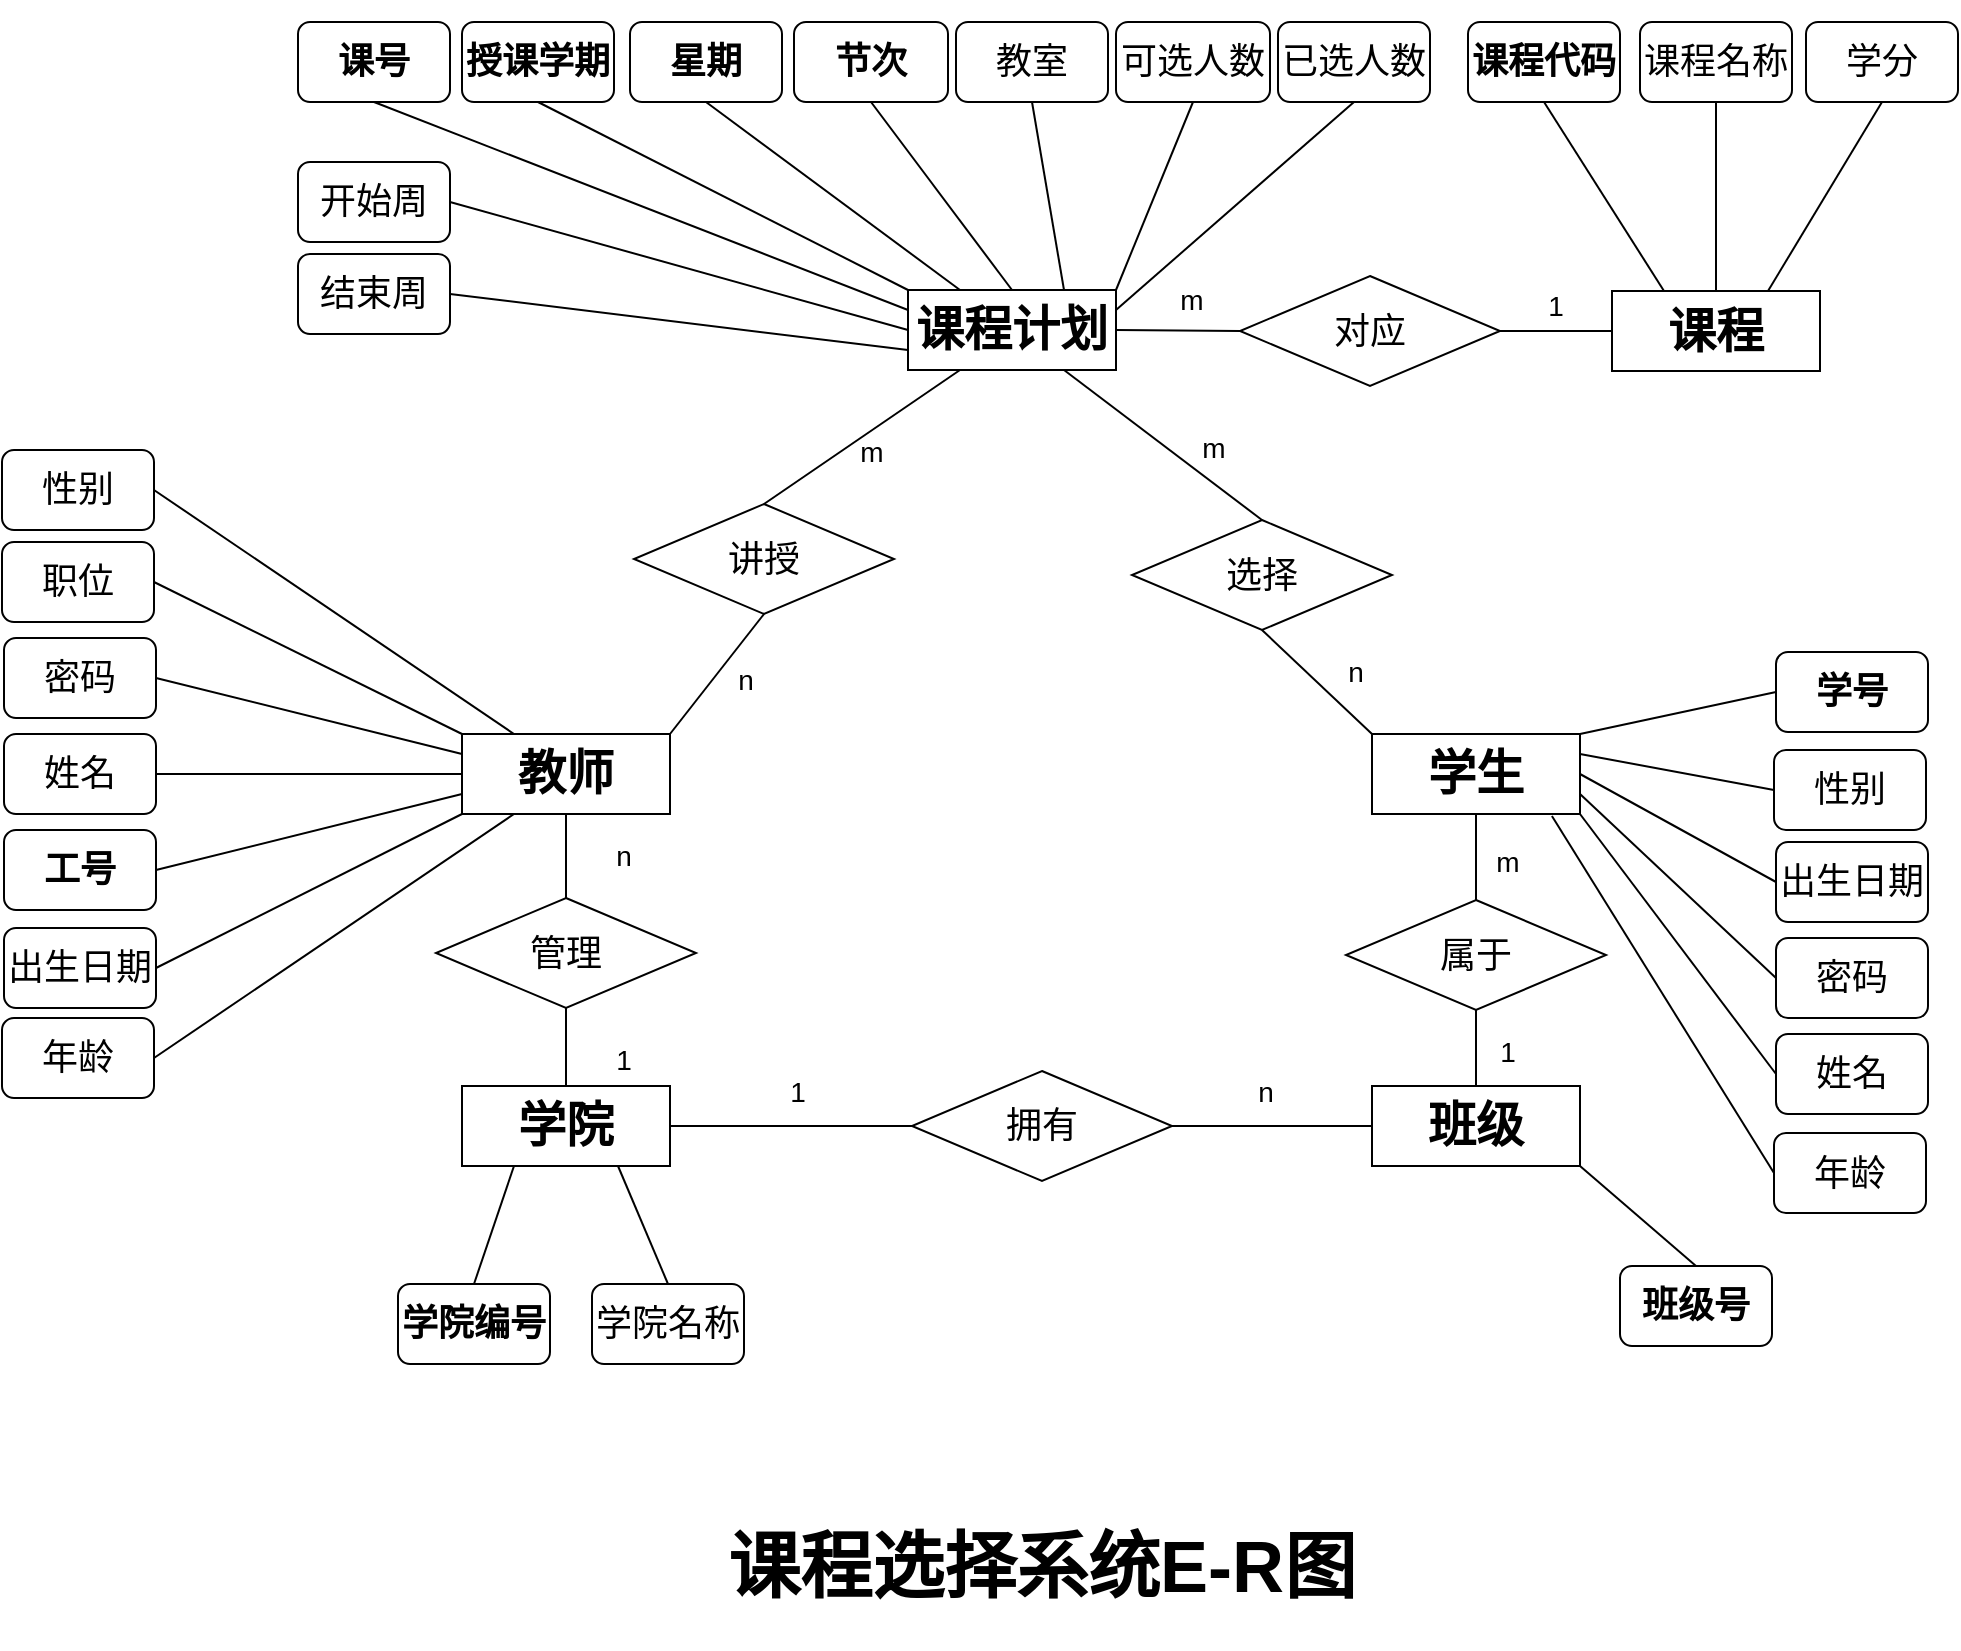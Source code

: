 <mxfile version="14.4.3" type="device"><diagram id="R2lEEEUBdFMjLlhIrx00" name="Page-1"><mxGraphModel dx="39800" dy="-205" grid="0" gridSize="10" guides="1" tooltips="1" connect="1" arrows="1" fold="1" page="1" pageScale="1" pageWidth="850" pageHeight="1100" math="0" shadow="0" extFonts="Permanent Marker^https://fonts.googleapis.com/css?family=Permanent+Marker"><root><mxCell id="0"/><mxCell id="1" parent="0"/><mxCell id="HUhk7UN6Tosirr45z_SL-1" value="" style="group" vertex="1" connectable="0" parent="1"><mxGeometry x="-38191" y="1150" width="978" height="824.5" as="geometry"/></mxCell><mxCell id="HUhk7UN6Tosirr45z_SL-2" value="&lt;b&gt;&lt;font style=&quot;font-size: 24px&quot;&gt;教师&lt;/font&gt;&lt;/b&gt;" style="rounded=0;whiteSpace=wrap;html=1;" vertex="1" parent="HUhk7UN6Tosirr45z_SL-1"><mxGeometry x="230" y="367" width="104" height="40" as="geometry"/></mxCell><mxCell id="HUhk7UN6Tosirr45z_SL-3" value="&lt;b&gt;&lt;font style=&quot;font-size: 24px&quot;&gt;课程&lt;/font&gt;&lt;/b&gt;" style="rounded=0;whiteSpace=wrap;html=1;" vertex="1" parent="HUhk7UN6Tosirr45z_SL-1"><mxGeometry x="805" y="145.5" width="104" height="40" as="geometry"/></mxCell><mxCell id="HUhk7UN6Tosirr45z_SL-4" value="&lt;span style=&quot;font-size: 24px&quot;&gt;&lt;b&gt;学院&lt;/b&gt;&lt;/span&gt;" style="rounded=0;whiteSpace=wrap;html=1;" vertex="1" parent="HUhk7UN6Tosirr45z_SL-1"><mxGeometry x="230" y="543" width="104" height="40" as="geometry"/></mxCell><mxCell id="HUhk7UN6Tosirr45z_SL-5" value="&lt;b&gt;&lt;font style=&quot;font-size: 24px&quot;&gt;班级&lt;/font&gt;&lt;/b&gt;" style="rounded=0;whiteSpace=wrap;html=1;" vertex="1" parent="HUhk7UN6Tosirr45z_SL-1"><mxGeometry x="685" y="543" width="104" height="40" as="geometry"/></mxCell><mxCell id="HUhk7UN6Tosirr45z_SL-6" value="&lt;b&gt;&lt;font style=&quot;font-size: 24px&quot;&gt;学生&lt;/font&gt;&lt;/b&gt;" style="rounded=0;whiteSpace=wrap;html=1;" vertex="1" parent="HUhk7UN6Tosirr45z_SL-1"><mxGeometry x="685" y="367" width="104" height="40" as="geometry"/></mxCell><mxCell id="HUhk7UN6Tosirr45z_SL-7" value="&lt;font style=&quot;font-size: 18px&quot;&gt;讲授&lt;/font&gt;" style="rhombus;whiteSpace=wrap;html=1;" vertex="1" parent="HUhk7UN6Tosirr45z_SL-1"><mxGeometry x="316" y="252" width="130" height="55" as="geometry"/></mxCell><mxCell id="HUhk7UN6Tosirr45z_SL-8" value="&lt;span style=&quot;font-size: 18px&quot;&gt;选择&lt;/span&gt;" style="rhombus;whiteSpace=wrap;html=1;" vertex="1" parent="HUhk7UN6Tosirr45z_SL-1"><mxGeometry x="565" y="260" width="130" height="55" as="geometry"/></mxCell><mxCell id="HUhk7UN6Tosirr45z_SL-9" value="" style="endArrow=none;html=1;exitX=0.5;exitY=0;exitDx=0;exitDy=0;entryX=0.25;entryY=1;entryDx=0;entryDy=0;" edge="1" parent="HUhk7UN6Tosirr45z_SL-1" source="HUhk7UN6Tosirr45z_SL-7" target="HUhk7UN6Tosirr45z_SL-49"><mxGeometry width="50" height="50" as="geometry"><mxPoint x="406" y="255.5" as="sourcePoint"/><mxPoint x="479" y="247" as="targetPoint"/></mxGeometry></mxCell><mxCell id="HUhk7UN6Tosirr45z_SL-10" value="" style="endArrow=none;html=1;exitX=1;exitY=0;exitDx=0;exitDy=0;entryX=0.5;entryY=1;entryDx=0;entryDy=0;" edge="1" parent="HUhk7UN6Tosirr45z_SL-1" source="HUhk7UN6Tosirr45z_SL-2" target="HUhk7UN6Tosirr45z_SL-7"><mxGeometry width="50" height="50" as="geometry"><mxPoint x="391" y="262" as="sourcePoint"/><mxPoint x="443" y="360" as="targetPoint"/></mxGeometry></mxCell><mxCell id="HUhk7UN6Tosirr45z_SL-11" value="&lt;font style=&quot;font-size: 14px&quot;&gt;n&lt;/font&gt;" style="text;html=1;strokeColor=none;fillColor=none;align=center;verticalAlign=middle;whiteSpace=wrap;rounded=0;" vertex="1" parent="HUhk7UN6Tosirr45z_SL-1"><mxGeometry x="352" y="330" width="40" height="20" as="geometry"/></mxCell><mxCell id="HUhk7UN6Tosirr45z_SL-12" value="&lt;font style=&quot;font-size: 14px&quot;&gt;m&lt;/font&gt;" style="text;html=1;strokeColor=none;fillColor=none;align=center;verticalAlign=middle;whiteSpace=wrap;rounded=0;" vertex="1" parent="HUhk7UN6Tosirr45z_SL-1"><mxGeometry x="415" y="216" width="40" height="20" as="geometry"/></mxCell><mxCell id="HUhk7UN6Tosirr45z_SL-13" value="" style="endArrow=none;html=1;entryX=0.5;entryY=1;entryDx=0;entryDy=0;exitX=0;exitY=0;exitDx=0;exitDy=0;" edge="1" parent="HUhk7UN6Tosirr45z_SL-1" source="HUhk7UN6Tosirr45z_SL-6" target="HUhk7UN6Tosirr45z_SL-8"><mxGeometry width="50" height="50" as="geometry"><mxPoint x="953" y="709" as="sourcePoint"/><mxPoint x="1003" y="659" as="targetPoint"/></mxGeometry></mxCell><mxCell id="HUhk7UN6Tosirr45z_SL-14" value="" style="endArrow=none;html=1;exitX=0.5;exitY=0;exitDx=0;exitDy=0;entryX=0.75;entryY=1;entryDx=0;entryDy=0;" edge="1" parent="HUhk7UN6Tosirr45z_SL-1" source="HUhk7UN6Tosirr45z_SL-8" target="HUhk7UN6Tosirr45z_SL-49"><mxGeometry width="50" height="50" as="geometry"><mxPoint x="953" y="709" as="sourcePoint"/><mxPoint x="534" y="245" as="targetPoint"/></mxGeometry></mxCell><mxCell id="HUhk7UN6Tosirr45z_SL-15" value="&lt;font style=&quot;font-size: 14px&quot;&gt;m&lt;/font&gt;" style="text;html=1;strokeColor=none;fillColor=none;align=center;verticalAlign=middle;whiteSpace=wrap;rounded=0;" vertex="1" parent="HUhk7UN6Tosirr45z_SL-1"><mxGeometry x="586" y="214" width="40" height="20" as="geometry"/></mxCell><mxCell id="HUhk7UN6Tosirr45z_SL-16" value="&lt;font style=&quot;font-size: 14px&quot;&gt;n&lt;/font&gt;" style="text;html=1;strokeColor=none;fillColor=none;align=center;verticalAlign=middle;whiteSpace=wrap;rounded=0;" vertex="1" parent="HUhk7UN6Tosirr45z_SL-1"><mxGeometry x="657" y="326" width="40" height="20" as="geometry"/></mxCell><mxCell id="HUhk7UN6Tosirr45z_SL-17" value="&lt;span style=&quot;font-size: 18px&quot;&gt;属于&lt;/span&gt;" style="rhombus;whiteSpace=wrap;html=1;" vertex="1" parent="HUhk7UN6Tosirr45z_SL-1"><mxGeometry x="672" y="450" width="130" height="55" as="geometry"/></mxCell><mxCell id="HUhk7UN6Tosirr45z_SL-18" value="" style="endArrow=none;html=1;entryX=0.5;entryY=1;entryDx=0;entryDy=0;exitX=0.5;exitY=0;exitDx=0;exitDy=0;" edge="1" parent="HUhk7UN6Tosirr45z_SL-1" source="HUhk7UN6Tosirr45z_SL-17" target="HUhk7UN6Tosirr45z_SL-6"><mxGeometry width="50" height="50" as="geometry"><mxPoint x="587" y="463" as="sourcePoint"/><mxPoint x="637" y="413" as="targetPoint"/></mxGeometry></mxCell><mxCell id="HUhk7UN6Tosirr45z_SL-19" value="" style="endArrow=none;html=1;exitX=0.5;exitY=0;exitDx=0;exitDy=0;entryX=0.5;entryY=1;entryDx=0;entryDy=0;" edge="1" parent="HUhk7UN6Tosirr45z_SL-1" source="HUhk7UN6Tosirr45z_SL-5" target="HUhk7UN6Tosirr45z_SL-17"><mxGeometry width="50" height="50" as="geometry"><mxPoint x="587" y="392" as="sourcePoint"/><mxPoint x="637" y="342" as="targetPoint"/></mxGeometry></mxCell><mxCell id="HUhk7UN6Tosirr45z_SL-20" value="&lt;span style=&quot;font-size: 18px&quot;&gt;管理&lt;/span&gt;" style="rhombus;whiteSpace=wrap;html=1;" vertex="1" parent="HUhk7UN6Tosirr45z_SL-1"><mxGeometry x="217" y="449" width="130" height="55" as="geometry"/></mxCell><mxCell id="HUhk7UN6Tosirr45z_SL-21" value="" style="endArrow=none;html=1;exitX=0.5;exitY=0;exitDx=0;exitDy=0;entryX=0.5;entryY=1;entryDx=0;entryDy=0;" edge="1" parent="HUhk7UN6Tosirr45z_SL-1" source="HUhk7UN6Tosirr45z_SL-4" target="HUhk7UN6Tosirr45z_SL-20"><mxGeometry width="50" height="50" as="geometry"><mxPoint x="587" y="463" as="sourcePoint"/><mxPoint x="637" y="413" as="targetPoint"/></mxGeometry></mxCell><mxCell id="HUhk7UN6Tosirr45z_SL-22" value="" style="endArrow=none;html=1;exitX=0.5;exitY=0;exitDx=0;exitDy=0;entryX=0.5;entryY=1;entryDx=0;entryDy=0;" edge="1" parent="HUhk7UN6Tosirr45z_SL-1" source="HUhk7UN6Tosirr45z_SL-20" target="HUhk7UN6Tosirr45z_SL-2"><mxGeometry width="50" height="50" as="geometry"><mxPoint x="587" y="463" as="sourcePoint"/><mxPoint x="637" y="413" as="targetPoint"/></mxGeometry></mxCell><mxCell id="HUhk7UN6Tosirr45z_SL-23" value="&lt;span style=&quot;font-size: 18px&quot;&gt;拥有&lt;/span&gt;" style="rhombus;whiteSpace=wrap;html=1;" vertex="1" parent="HUhk7UN6Tosirr45z_SL-1"><mxGeometry x="455" y="535.5" width="130" height="55" as="geometry"/></mxCell><mxCell id="HUhk7UN6Tosirr45z_SL-24" value="" style="endArrow=none;html=1;exitX=1;exitY=0.5;exitDx=0;exitDy=0;entryX=0;entryY=0.5;entryDx=0;entryDy=0;" edge="1" parent="HUhk7UN6Tosirr45z_SL-1" source="HUhk7UN6Tosirr45z_SL-4" target="HUhk7UN6Tosirr45z_SL-23"><mxGeometry y="-11" width="50" height="50" as="geometry"><mxPoint x="587" y="452" as="sourcePoint"/><mxPoint x="637" y="402" as="targetPoint"/></mxGeometry></mxCell><mxCell id="HUhk7UN6Tosirr45z_SL-25" value="" style="endArrow=none;html=1;exitX=1;exitY=0.5;exitDx=0;exitDy=0;entryX=0;entryY=0.5;entryDx=0;entryDy=0;" edge="1" parent="HUhk7UN6Tosirr45z_SL-1" source="HUhk7UN6Tosirr45z_SL-23" target="HUhk7UN6Tosirr45z_SL-5"><mxGeometry y="-11" width="50" height="50" as="geometry"><mxPoint x="587" y="452" as="sourcePoint"/><mxPoint x="637" y="402" as="targetPoint"/></mxGeometry></mxCell><mxCell id="HUhk7UN6Tosirr45z_SL-26" value="&lt;font style=&quot;font-size: 14px&quot;&gt;m&lt;/font&gt;" style="text;html=1;strokeColor=none;fillColor=none;align=center;verticalAlign=middle;whiteSpace=wrap;rounded=0;" vertex="1" parent="HUhk7UN6Tosirr45z_SL-1"><mxGeometry x="733" y="421" width="40" height="20" as="geometry"/></mxCell><mxCell id="HUhk7UN6Tosirr45z_SL-27" value="&lt;font style=&quot;font-size: 14px&quot;&gt;1&lt;/font&gt;" style="text;html=1;strokeColor=none;fillColor=none;align=center;verticalAlign=middle;whiteSpace=wrap;rounded=0;" vertex="1" parent="HUhk7UN6Tosirr45z_SL-1"><mxGeometry x="733" y="515.5" width="40" height="20" as="geometry"/></mxCell><mxCell id="HUhk7UN6Tosirr45z_SL-28" value="&lt;font style=&quot;font-size: 14px&quot;&gt;n&lt;/font&gt;" style="text;html=1;strokeColor=none;fillColor=none;align=center;verticalAlign=middle;whiteSpace=wrap;rounded=0;" vertex="1" parent="HUhk7UN6Tosirr45z_SL-1"><mxGeometry x="612" y="535.5" width="40" height="20" as="geometry"/></mxCell><mxCell id="HUhk7UN6Tosirr45z_SL-29" value="&lt;font style=&quot;font-size: 14px&quot;&gt;1&lt;/font&gt;" style="text;html=1;strokeColor=none;fillColor=none;align=center;verticalAlign=middle;whiteSpace=wrap;rounded=0;" vertex="1" parent="HUhk7UN6Tosirr45z_SL-1"><mxGeometry x="378" y="535.5" width="40" height="20" as="geometry"/></mxCell><mxCell id="HUhk7UN6Tosirr45z_SL-30" value="&lt;font style=&quot;font-size: 14px&quot;&gt;1&lt;/font&gt;" style="text;html=1;strokeColor=none;fillColor=none;align=center;verticalAlign=middle;whiteSpace=wrap;rounded=0;" vertex="1" parent="HUhk7UN6Tosirr45z_SL-1"><mxGeometry x="291" y="520" width="40" height="20" as="geometry"/></mxCell><mxCell id="HUhk7UN6Tosirr45z_SL-31" value="&lt;font style=&quot;font-size: 14px&quot;&gt;n&lt;/font&gt;" style="text;html=1;strokeColor=none;fillColor=none;align=center;verticalAlign=middle;whiteSpace=wrap;rounded=0;" vertex="1" parent="HUhk7UN6Tosirr45z_SL-1"><mxGeometry x="291" y="418" width="40" height="20" as="geometry"/></mxCell><mxCell id="HUhk7UN6Tosirr45z_SL-32" value="&lt;font style=&quot;font-size: 18px&quot;&gt;&lt;b&gt;工号&lt;/b&gt;&lt;/font&gt;" style="rounded=1;whiteSpace=wrap;html=1;" vertex="1" parent="HUhk7UN6Tosirr45z_SL-1"><mxGeometry x="1" y="415" width="76" height="40" as="geometry"/></mxCell><mxCell id="HUhk7UN6Tosirr45z_SL-33" value="" style="endArrow=none;html=1;exitX=1;exitY=0.5;exitDx=0;exitDy=0;entryX=0;entryY=0.75;entryDx=0;entryDy=0;" edge="1" parent="HUhk7UN6Tosirr45z_SL-1" source="HUhk7UN6Tosirr45z_SL-32" target="HUhk7UN6Tosirr45z_SL-2"><mxGeometry width="50" height="50" as="geometry"><mxPoint x="587" y="460" as="sourcePoint"/><mxPoint x="637" y="410" as="targetPoint"/></mxGeometry></mxCell><mxCell id="HUhk7UN6Tosirr45z_SL-34" value="&lt;font style=&quot;font-size: 18px&quot;&gt;姓名&lt;/font&gt;" style="rounded=1;whiteSpace=wrap;html=1;" vertex="1" parent="HUhk7UN6Tosirr45z_SL-1"><mxGeometry x="1" y="367" width="76" height="40" as="geometry"/></mxCell><mxCell id="HUhk7UN6Tosirr45z_SL-35" value="" style="endArrow=none;html=1;exitX=1;exitY=0.5;exitDx=0;exitDy=0;entryX=0;entryY=0.5;entryDx=0;entryDy=0;" edge="1" parent="HUhk7UN6Tosirr45z_SL-1" source="HUhk7UN6Tosirr45z_SL-34" target="HUhk7UN6Tosirr45z_SL-2"><mxGeometry width="50" height="50" as="geometry"><mxPoint x="587" y="457" as="sourcePoint"/><mxPoint x="637" y="407" as="targetPoint"/></mxGeometry></mxCell><mxCell id="HUhk7UN6Tosirr45z_SL-36" value="&lt;font style=&quot;font-size: 18px&quot;&gt;密码&lt;/font&gt;" style="rounded=1;whiteSpace=wrap;html=1;" vertex="1" parent="HUhk7UN6Tosirr45z_SL-1"><mxGeometry x="1" y="319" width="76" height="40" as="geometry"/></mxCell><mxCell id="HUhk7UN6Tosirr45z_SL-37" value="" style="endArrow=none;html=1;exitX=1;exitY=0.5;exitDx=0;exitDy=0;entryX=0;entryY=0.25;entryDx=0;entryDy=0;" edge="1" parent="HUhk7UN6Tosirr45z_SL-1" source="HUhk7UN6Tosirr45z_SL-36" target="HUhk7UN6Tosirr45z_SL-2"><mxGeometry width="50" height="50" as="geometry"><mxPoint x="587" y="460" as="sourcePoint"/><mxPoint x="637" y="410" as="targetPoint"/></mxGeometry></mxCell><mxCell id="HUhk7UN6Tosirr45z_SL-38" value="" style="endArrow=none;html=1;exitX=0.5;exitY=1;exitDx=0;exitDy=0;entryX=0.25;entryY=0;entryDx=0;entryDy=0;" edge="1" parent="HUhk7UN6Tosirr45z_SL-1" source="HUhk7UN6Tosirr45z_SL-59" target="HUhk7UN6Tosirr45z_SL-3"><mxGeometry y="11" width="50" height="50" as="geometry"><mxPoint x="774" y="52.5" as="sourcePoint"/><mxPoint x="989" y="395.5" as="targetPoint"/></mxGeometry></mxCell><mxCell id="HUhk7UN6Tosirr45z_SL-39" value="&lt;font style=&quot;font-size: 18px&quot;&gt;课程名称&lt;/font&gt;" style="rounded=1;whiteSpace=wrap;html=1;" vertex="1" parent="HUhk7UN6Tosirr45z_SL-1"><mxGeometry x="819" y="11" width="76" height="40" as="geometry"/></mxCell><mxCell id="HUhk7UN6Tosirr45z_SL-40" value="" style="endArrow=none;html=1;exitX=0.5;exitY=1;exitDx=0;exitDy=0;entryX=0.5;entryY=0;entryDx=0;entryDy=0;" edge="1" parent="HUhk7UN6Tosirr45z_SL-1" source="HUhk7UN6Tosirr45z_SL-39" target="HUhk7UN6Tosirr45z_SL-3"><mxGeometry y="11" width="50" height="50" as="geometry"><mxPoint x="939" y="445.5" as="sourcePoint"/><mxPoint x="989" y="395.5" as="targetPoint"/></mxGeometry></mxCell><mxCell id="HUhk7UN6Tosirr45z_SL-41" value="&lt;font style=&quot;font-size: 18px&quot;&gt;学分&lt;/font&gt;" style="rounded=1;whiteSpace=wrap;html=1;" vertex="1" parent="HUhk7UN6Tosirr45z_SL-1"><mxGeometry x="902" y="11" width="76" height="40" as="geometry"/></mxCell><mxCell id="HUhk7UN6Tosirr45z_SL-42" value="" style="endArrow=none;html=1;exitX=0.75;exitY=0;exitDx=0;exitDy=0;entryX=0.5;entryY=1;entryDx=0;entryDy=0;" edge="1" parent="HUhk7UN6Tosirr45z_SL-1" source="HUhk7UN6Tosirr45z_SL-3" target="HUhk7UN6Tosirr45z_SL-41"><mxGeometry y="11" width="50" height="50" as="geometry"><mxPoint x="939" y="445.5" as="sourcePoint"/><mxPoint x="989" y="395.5" as="targetPoint"/></mxGeometry></mxCell><mxCell id="HUhk7UN6Tosirr45z_SL-43" value="&lt;font style=&quot;font-size: 18px&quot;&gt;出生日期&lt;/font&gt;" style="rounded=1;whiteSpace=wrap;html=1;" vertex="1" parent="HUhk7UN6Tosirr45z_SL-1"><mxGeometry x="1" y="464" width="76" height="40" as="geometry"/></mxCell><mxCell id="HUhk7UN6Tosirr45z_SL-44" value="" style="endArrow=none;html=1;exitX=1;exitY=0.5;exitDx=0;exitDy=0;entryX=0;entryY=1;entryDx=0;entryDy=0;" edge="1" parent="HUhk7UN6Tosirr45z_SL-1" source="HUhk7UN6Tosirr45z_SL-43" target="HUhk7UN6Tosirr45z_SL-2"><mxGeometry width="50" height="50" as="geometry"><mxPoint x="587" y="460" as="sourcePoint"/><mxPoint x="637" y="410" as="targetPoint"/></mxGeometry></mxCell><mxCell id="HUhk7UN6Tosirr45z_SL-45" value="&lt;span style=&quot;font-size: 18px&quot;&gt;职位&lt;/span&gt;" style="rounded=1;whiteSpace=wrap;html=1;" vertex="1" parent="HUhk7UN6Tosirr45z_SL-1"><mxGeometry y="271" width="76" height="40" as="geometry"/></mxCell><mxCell id="HUhk7UN6Tosirr45z_SL-46" value="" style="endArrow=none;html=1;exitX=1;exitY=0.5;exitDx=0;exitDy=0;entryX=0;entryY=0;entryDx=0;entryDy=0;" edge="1" parent="HUhk7UN6Tosirr45z_SL-1" source="HUhk7UN6Tosirr45z_SL-45" target="HUhk7UN6Tosirr45z_SL-2"><mxGeometry width="50" height="50" as="geometry"><mxPoint x="587" y="460" as="sourcePoint"/><mxPoint x="637" y="410" as="targetPoint"/></mxGeometry></mxCell><mxCell id="HUhk7UN6Tosirr45z_SL-47" value="&lt;span style=&quot;font-size: 18px&quot;&gt;性别&lt;/span&gt;" style="rounded=1;whiteSpace=wrap;html=1;" vertex="1" parent="HUhk7UN6Tosirr45z_SL-1"><mxGeometry y="225" width="76" height="40" as="geometry"/></mxCell><mxCell id="HUhk7UN6Tosirr45z_SL-48" value="" style="endArrow=none;html=1;exitX=1;exitY=0.5;exitDx=0;exitDy=0;entryX=0.25;entryY=0;entryDx=0;entryDy=0;" edge="1" parent="HUhk7UN6Tosirr45z_SL-1" source="HUhk7UN6Tosirr45z_SL-47" target="HUhk7UN6Tosirr45z_SL-2"><mxGeometry width="50" height="50" as="geometry"><mxPoint x="587" y="460" as="sourcePoint"/><mxPoint x="637" y="410" as="targetPoint"/></mxGeometry></mxCell><mxCell id="HUhk7UN6Tosirr45z_SL-49" value="&lt;b&gt;&lt;font style=&quot;font-size: 24px&quot;&gt;课程计划&lt;/font&gt;&lt;/b&gt;" style="rounded=0;whiteSpace=wrap;html=1;" vertex="1" parent="HUhk7UN6Tosirr45z_SL-1"><mxGeometry x="453" y="145" width="104" height="40" as="geometry"/></mxCell><mxCell id="HUhk7UN6Tosirr45z_SL-50" value="&lt;font style=&quot;font-size: 18px&quot;&gt;&lt;b&gt;课号&lt;/b&gt;&lt;/font&gt;" style="rounded=1;whiteSpace=wrap;html=1;" vertex="1" parent="HUhk7UN6Tosirr45z_SL-1"><mxGeometry x="148" y="11" width="76" height="40" as="geometry"/></mxCell><mxCell id="HUhk7UN6Tosirr45z_SL-51" value="" style="endArrow=none;html=1;exitX=0.5;exitY=1;exitDx=0;exitDy=0;entryX=0;entryY=0.25;entryDx=0;entryDy=0;" edge="1" parent="HUhk7UN6Tosirr45z_SL-1" source="HUhk7UN6Tosirr45z_SL-50" target="HUhk7UN6Tosirr45z_SL-49"><mxGeometry y="11" width="50" height="50" as="geometry"><mxPoint x="587" y="471" as="sourcePoint"/><mxPoint x="637" y="421" as="targetPoint"/></mxGeometry></mxCell><mxCell id="HUhk7UN6Tosirr45z_SL-52" value="&lt;font style=&quot;font-size: 18px&quot;&gt;&lt;b&gt;授课学期&lt;/b&gt;&lt;/font&gt;" style="rounded=1;whiteSpace=wrap;html=1;" vertex="1" parent="HUhk7UN6Tosirr45z_SL-1"><mxGeometry x="230" y="11" width="76" height="40" as="geometry"/></mxCell><mxCell id="HUhk7UN6Tosirr45z_SL-53" value="" style="endArrow=none;html=1;exitX=0.5;exitY=1;exitDx=0;exitDy=0;entryX=0;entryY=0;entryDx=0;entryDy=0;" edge="1" parent="HUhk7UN6Tosirr45z_SL-1" source="HUhk7UN6Tosirr45z_SL-52" target="HUhk7UN6Tosirr45z_SL-49"><mxGeometry y="11" width="50" height="50" as="geometry"><mxPoint x="587" y="471" as="sourcePoint"/><mxPoint x="637" y="421" as="targetPoint"/></mxGeometry></mxCell><mxCell id="HUhk7UN6Tosirr45z_SL-54" value="&lt;span style=&quot;font-size: 18px&quot;&gt;对应&lt;/span&gt;" style="rhombus;whiteSpace=wrap;html=1;" vertex="1" parent="HUhk7UN6Tosirr45z_SL-1"><mxGeometry x="619" y="138" width="130" height="55" as="geometry"/></mxCell><mxCell id="HUhk7UN6Tosirr45z_SL-55" value="" style="endArrow=none;html=1;exitX=1;exitY=0.5;exitDx=0;exitDy=0;entryX=0;entryY=0.5;entryDx=0;entryDy=0;" edge="1" parent="HUhk7UN6Tosirr45z_SL-1" source="HUhk7UN6Tosirr45z_SL-49" target="HUhk7UN6Tosirr45z_SL-54"><mxGeometry y="11" width="50" height="50" as="geometry"><mxPoint x="587" y="471" as="sourcePoint"/><mxPoint x="637" y="421" as="targetPoint"/></mxGeometry></mxCell><mxCell id="HUhk7UN6Tosirr45z_SL-56" value="" style="endArrow=none;html=1;exitX=1;exitY=0.5;exitDx=0;exitDy=0;entryX=0;entryY=0.5;entryDx=0;entryDy=0;" edge="1" parent="HUhk7UN6Tosirr45z_SL-1" source="HUhk7UN6Tosirr45z_SL-54" target="HUhk7UN6Tosirr45z_SL-3"><mxGeometry y="11" width="50" height="50" as="geometry"><mxPoint x="587" y="471" as="sourcePoint"/><mxPoint x="637" y="421" as="targetPoint"/></mxGeometry></mxCell><mxCell id="HUhk7UN6Tosirr45z_SL-57" value="&lt;font style=&quot;font-size: 14px&quot;&gt;m&lt;/font&gt;" style="text;html=1;strokeColor=none;fillColor=none;align=center;verticalAlign=middle;whiteSpace=wrap;rounded=0;" vertex="1" parent="HUhk7UN6Tosirr45z_SL-1"><mxGeometry x="575" y="140" width="40" height="20" as="geometry"/></mxCell><mxCell id="HUhk7UN6Tosirr45z_SL-58" value="&lt;font style=&quot;font-size: 14px&quot;&gt;1&lt;/font&gt;" style="text;html=1;strokeColor=none;fillColor=none;align=center;verticalAlign=middle;whiteSpace=wrap;rounded=0;" vertex="1" parent="HUhk7UN6Tosirr45z_SL-1"><mxGeometry x="757" y="143" width="40" height="20" as="geometry"/></mxCell><mxCell id="HUhk7UN6Tosirr45z_SL-59" value="&lt;font style=&quot;font-size: 18px&quot;&gt;&lt;b&gt;课程代码&lt;/b&gt;&lt;/font&gt;" style="rounded=1;whiteSpace=wrap;html=1;" vertex="1" parent="HUhk7UN6Tosirr45z_SL-1"><mxGeometry x="733" y="11" width="76" height="40" as="geometry"/></mxCell><mxCell id="HUhk7UN6Tosirr45z_SL-60" value="&lt;font style=&quot;font-size: 18px&quot;&gt;&lt;b&gt;学号&lt;/b&gt;&lt;/font&gt;" style="rounded=1;whiteSpace=wrap;html=1;" vertex="1" parent="HUhk7UN6Tosirr45z_SL-1"><mxGeometry x="887" y="326" width="76" height="40" as="geometry"/></mxCell><mxCell id="HUhk7UN6Tosirr45z_SL-61" value="&lt;font style=&quot;font-size: 18px&quot;&gt;姓名&lt;/font&gt;" style="rounded=1;whiteSpace=wrap;html=1;" vertex="1" parent="HUhk7UN6Tosirr45z_SL-1"><mxGeometry x="887" y="517" width="76" height="40" as="geometry"/></mxCell><mxCell id="HUhk7UN6Tosirr45z_SL-62" value="&lt;font style=&quot;font-size: 18px&quot;&gt;密码&lt;/font&gt;" style="rounded=1;whiteSpace=wrap;html=1;" vertex="1" parent="HUhk7UN6Tosirr45z_SL-1"><mxGeometry x="887" y="469" width="76" height="40" as="geometry"/></mxCell><mxCell id="HUhk7UN6Tosirr45z_SL-63" value="&lt;font style=&quot;font-size: 18px&quot;&gt;出生日期&lt;/font&gt;" style="rounded=1;whiteSpace=wrap;html=1;" vertex="1" parent="HUhk7UN6Tosirr45z_SL-1"><mxGeometry x="887" y="421" width="76" height="40" as="geometry"/></mxCell><mxCell id="HUhk7UN6Tosirr45z_SL-64" value="&lt;span style=&quot;font-size: 18px&quot;&gt;性别&lt;/span&gt;" style="rounded=1;whiteSpace=wrap;html=1;" vertex="1" parent="HUhk7UN6Tosirr45z_SL-1"><mxGeometry x="886" y="375" width="76" height="40" as="geometry"/></mxCell><mxCell id="HUhk7UN6Tosirr45z_SL-65" value="" style="endArrow=none;html=1;exitX=1;exitY=0;exitDx=0;exitDy=0;entryX=0;entryY=0.5;entryDx=0;entryDy=0;" edge="1" parent="HUhk7UN6Tosirr45z_SL-1" source="HUhk7UN6Tosirr45z_SL-6" target="HUhk7UN6Tosirr45z_SL-60"><mxGeometry width="50" height="50" as="geometry"><mxPoint x="587" y="513" as="sourcePoint"/><mxPoint x="637" y="463" as="targetPoint"/></mxGeometry></mxCell><mxCell id="HUhk7UN6Tosirr45z_SL-66" value="" style="endArrow=none;html=1;exitX=1;exitY=0.25;exitDx=0;exitDy=0;entryX=0;entryY=0.5;entryDx=0;entryDy=0;" edge="1" parent="HUhk7UN6Tosirr45z_SL-1" source="HUhk7UN6Tosirr45z_SL-6" target="HUhk7UN6Tosirr45z_SL-64"><mxGeometry width="50" height="50" as="geometry"><mxPoint x="587" y="513" as="sourcePoint"/><mxPoint x="637" y="463" as="targetPoint"/></mxGeometry></mxCell><mxCell id="HUhk7UN6Tosirr45z_SL-67" value="" style="endArrow=none;html=1;exitX=1;exitY=0.5;exitDx=0;exitDy=0;entryX=0;entryY=0.5;entryDx=0;entryDy=0;" edge="1" parent="HUhk7UN6Tosirr45z_SL-1" source="HUhk7UN6Tosirr45z_SL-6" target="HUhk7UN6Tosirr45z_SL-63"><mxGeometry width="50" height="50" as="geometry"><mxPoint x="587" y="513" as="sourcePoint"/><mxPoint x="637" y="463" as="targetPoint"/></mxGeometry></mxCell><mxCell id="HUhk7UN6Tosirr45z_SL-68" value="" style="endArrow=none;html=1;exitX=0;exitY=0.5;exitDx=0;exitDy=0;entryX=1;entryY=0.75;entryDx=0;entryDy=0;" edge="1" parent="HUhk7UN6Tosirr45z_SL-1" source="HUhk7UN6Tosirr45z_SL-62" target="HUhk7UN6Tosirr45z_SL-6"><mxGeometry width="50" height="50" as="geometry"><mxPoint x="587" y="513" as="sourcePoint"/><mxPoint x="637" y="463" as="targetPoint"/></mxGeometry></mxCell><mxCell id="HUhk7UN6Tosirr45z_SL-69" value="" style="endArrow=none;html=1;entryX=0;entryY=0.5;entryDx=0;entryDy=0;exitX=1;exitY=1;exitDx=0;exitDy=0;" edge="1" parent="HUhk7UN6Tosirr45z_SL-1" source="HUhk7UN6Tosirr45z_SL-6" target="HUhk7UN6Tosirr45z_SL-61"><mxGeometry width="50" height="50" as="geometry"><mxPoint x="790" y="417" as="sourcePoint"/><mxPoint x="637" y="463" as="targetPoint"/></mxGeometry></mxCell><mxCell id="HUhk7UN6Tosirr45z_SL-70" value="&lt;font style=&quot;font-size: 18px&quot;&gt;&lt;b&gt;班级号&lt;/b&gt;&lt;/font&gt;" style="rounded=1;whiteSpace=wrap;html=1;" vertex="1" parent="HUhk7UN6Tosirr45z_SL-1"><mxGeometry x="809" y="633" width="76" height="40" as="geometry"/></mxCell><mxCell id="HUhk7UN6Tosirr45z_SL-71" value="&lt;font style=&quot;font-size: 18px&quot;&gt;&lt;b&gt;学院编号&lt;/b&gt;&lt;/font&gt;" style="rounded=1;whiteSpace=wrap;html=1;" vertex="1" parent="HUhk7UN6Tosirr45z_SL-1"><mxGeometry x="198" y="642" width="76" height="40" as="geometry"/></mxCell><mxCell id="HUhk7UN6Tosirr45z_SL-72" value="&lt;font style=&quot;font-size: 18px&quot;&gt;学院名称&lt;/font&gt;" style="rounded=1;whiteSpace=wrap;html=1;" vertex="1" parent="HUhk7UN6Tosirr45z_SL-1"><mxGeometry x="295" y="642" width="76" height="40" as="geometry"/></mxCell><mxCell id="HUhk7UN6Tosirr45z_SL-73" value="" style="endArrow=none;html=1;exitX=0.5;exitY=0;exitDx=0;exitDy=0;entryX=0.25;entryY=1;entryDx=0;entryDy=0;" edge="1" parent="HUhk7UN6Tosirr45z_SL-1" source="HUhk7UN6Tosirr45z_SL-71" target="HUhk7UN6Tosirr45z_SL-4"><mxGeometry y="-11" width="50" height="50" as="geometry"><mxPoint x="587" y="502" as="sourcePoint"/><mxPoint x="637" y="452" as="targetPoint"/></mxGeometry></mxCell><mxCell id="HUhk7UN6Tosirr45z_SL-74" value="" style="endArrow=none;html=1;exitX=0.75;exitY=1;exitDx=0;exitDy=0;entryX=0.5;entryY=0;entryDx=0;entryDy=0;" edge="1" parent="HUhk7UN6Tosirr45z_SL-1" source="HUhk7UN6Tosirr45z_SL-4" target="HUhk7UN6Tosirr45z_SL-72"><mxGeometry y="-11" width="50" height="50" as="geometry"><mxPoint x="587" y="502" as="sourcePoint"/><mxPoint x="637" y="452" as="targetPoint"/></mxGeometry></mxCell><mxCell id="HUhk7UN6Tosirr45z_SL-75" value="" style="endArrow=none;html=1;exitX=0.5;exitY=0;exitDx=0;exitDy=0;entryX=1;entryY=1;entryDx=0;entryDy=0;" edge="1" parent="HUhk7UN6Tosirr45z_SL-1" source="HUhk7UN6Tosirr45z_SL-70" target="HUhk7UN6Tosirr45z_SL-5"><mxGeometry y="-11" width="50" height="50" as="geometry"><mxPoint x="587" y="502" as="sourcePoint"/><mxPoint x="637" y="452" as="targetPoint"/></mxGeometry></mxCell><mxCell id="HUhk7UN6Tosirr45z_SL-76" value="&lt;font style=&quot;font-size: 36px&quot;&gt;&lt;b&gt;课程选择系统E-R图&lt;/b&gt;&lt;/font&gt;" style="text;html=1;strokeColor=none;fillColor=none;align=center;verticalAlign=middle;whiteSpace=wrap;rounded=0;" vertex="1" parent="HUhk7UN6Tosirr45z_SL-1"><mxGeometry x="295" y="757" width="450" height="51" as="geometry"/></mxCell><mxCell id="HUhk7UN6Tosirr45z_SL-77" value="&lt;font style=&quot;font-size: 18px&quot;&gt;&lt;b&gt;星期&lt;/b&gt;&lt;/font&gt;" style="rounded=1;whiteSpace=wrap;html=1;" vertex="1" parent="HUhk7UN6Tosirr45z_SL-1"><mxGeometry x="314" y="11" width="76" height="40" as="geometry"/></mxCell><mxCell id="HUhk7UN6Tosirr45z_SL-78" value="&lt;font style=&quot;font-size: 18px&quot;&gt;&lt;b&gt;节次&lt;/b&gt;&lt;/font&gt;" style="rounded=1;whiteSpace=wrap;html=1;" vertex="1" parent="HUhk7UN6Tosirr45z_SL-1"><mxGeometry x="396" y="11" width="77" height="40" as="geometry"/></mxCell><mxCell id="HUhk7UN6Tosirr45z_SL-79" value="&lt;span style=&quot;font-size: 18px&quot;&gt;教室&lt;/span&gt;" style="rounded=1;whiteSpace=wrap;html=1;" vertex="1" parent="HUhk7UN6Tosirr45z_SL-1"><mxGeometry x="477" y="11" width="76" height="40" as="geometry"/></mxCell><mxCell id="HUhk7UN6Tosirr45z_SL-80" value="" style="endArrow=none;html=1;exitX=0.5;exitY=1;exitDx=0;exitDy=0;entryX=0.25;entryY=0;entryDx=0;entryDy=0;" edge="1" parent="HUhk7UN6Tosirr45z_SL-1" source="HUhk7UN6Tosirr45z_SL-77" target="HUhk7UN6Tosirr45z_SL-49"><mxGeometry width="50" height="50" relative="1" as="geometry"><mxPoint x="792" y="499" as="sourcePoint"/><mxPoint x="842" y="449" as="targetPoint"/></mxGeometry></mxCell><mxCell id="HUhk7UN6Tosirr45z_SL-81" value="" style="endArrow=none;html=1;exitX=0.5;exitY=1;exitDx=0;exitDy=0;entryX=0.5;entryY=0;entryDx=0;entryDy=0;" edge="1" parent="HUhk7UN6Tosirr45z_SL-1" source="HUhk7UN6Tosirr45z_SL-78" target="HUhk7UN6Tosirr45z_SL-49"><mxGeometry width="50" height="50" relative="1" as="geometry"><mxPoint x="683" y="348" as="sourcePoint"/><mxPoint x="733" y="298" as="targetPoint"/></mxGeometry></mxCell><mxCell id="HUhk7UN6Tosirr45z_SL-82" value="" style="endArrow=none;html=1;entryX=0.5;entryY=1;entryDx=0;entryDy=0;exitX=0.75;exitY=0;exitDx=0;exitDy=0;" edge="1" parent="HUhk7UN6Tosirr45z_SL-1" source="HUhk7UN6Tosirr45z_SL-49" target="HUhk7UN6Tosirr45z_SL-79"><mxGeometry width="50" height="50" relative="1" as="geometry"><mxPoint x="683" y="348" as="sourcePoint"/><mxPoint x="733" y="298" as="targetPoint"/></mxGeometry></mxCell><mxCell id="HUhk7UN6Tosirr45z_SL-83" value="&lt;font style=&quot;font-size: 18px&quot;&gt;可选人数&lt;/font&gt;" style="rounded=1;whiteSpace=wrap;html=1;" vertex="1" parent="HUhk7UN6Tosirr45z_SL-1"><mxGeometry x="557" y="11" width="77" height="40" as="geometry"/></mxCell><mxCell id="HUhk7UN6Tosirr45z_SL-84" value="&lt;span style=&quot;font-size: 18px&quot;&gt;已选人数&lt;/span&gt;" style="rounded=1;whiteSpace=wrap;html=1;" vertex="1" parent="HUhk7UN6Tosirr45z_SL-1"><mxGeometry x="638" y="11" width="76" height="40" as="geometry"/></mxCell><mxCell id="HUhk7UN6Tosirr45z_SL-85" value="" style="endArrow=none;html=1;exitX=0.5;exitY=1;exitDx=0;exitDy=0;entryX=1;entryY=0;entryDx=0;entryDy=0;" edge="1" parent="HUhk7UN6Tosirr45z_SL-1" source="HUhk7UN6Tosirr45z_SL-83" target="HUhk7UN6Tosirr45z_SL-49"><mxGeometry width="50" height="50" relative="1" as="geometry"><mxPoint x="634" y="467" as="sourcePoint"/><mxPoint x="684" y="417" as="targetPoint"/></mxGeometry></mxCell><mxCell id="HUhk7UN6Tosirr45z_SL-86" value="" style="endArrow=none;html=1;exitX=0.5;exitY=1;exitDx=0;exitDy=0;entryX=1;entryY=0.25;entryDx=0;entryDy=0;" edge="1" parent="HUhk7UN6Tosirr45z_SL-1" source="HUhk7UN6Tosirr45z_SL-84" target="HUhk7UN6Tosirr45z_SL-49"><mxGeometry width="50" height="50" relative="1" as="geometry"><mxPoint x="634" y="467" as="sourcePoint"/><mxPoint x="684" y="417" as="targetPoint"/></mxGeometry></mxCell><mxCell id="HUhk7UN6Tosirr45z_SL-87" value="&lt;font style=&quot;font-size: 18px&quot;&gt;年龄&lt;/font&gt;" style="rounded=1;whiteSpace=wrap;html=1;" vertex="1" parent="HUhk7UN6Tosirr45z_SL-1"><mxGeometry y="509" width="76" height="40" as="geometry"/></mxCell><mxCell id="HUhk7UN6Tosirr45z_SL-88" value="" style="endArrow=none;html=1;exitX=1;exitY=0.5;exitDx=0;exitDy=0;entryX=0.25;entryY=1;entryDx=0;entryDy=0;" edge="1" parent="HUhk7UN6Tosirr45z_SL-1" source="HUhk7UN6Tosirr45z_SL-87" target="HUhk7UN6Tosirr45z_SL-2"><mxGeometry width="50" height="50" relative="1" as="geometry"><mxPoint x="633" y="463" as="sourcePoint"/><mxPoint x="683" y="413" as="targetPoint"/></mxGeometry></mxCell><mxCell id="HUhk7UN6Tosirr45z_SL-89" value="&lt;font style=&quot;font-size: 18px&quot;&gt;年龄&lt;/font&gt;" style="rounded=1;whiteSpace=wrap;html=1;" vertex="1" parent="HUhk7UN6Tosirr45z_SL-1"><mxGeometry x="886" y="566.5" width="76" height="40" as="geometry"/></mxCell><mxCell id="HUhk7UN6Tosirr45z_SL-90" value="" style="endArrow=none;html=1;exitX=0;exitY=0.5;exitDx=0;exitDy=0;entryX=0.865;entryY=1.025;entryDx=0;entryDy=0;entryPerimeter=0;" edge="1" parent="HUhk7UN6Tosirr45z_SL-1" source="HUhk7UN6Tosirr45z_SL-89" target="HUhk7UN6Tosirr45z_SL-6"><mxGeometry width="50" height="50" relative="1" as="geometry"><mxPoint x="633" y="463" as="sourcePoint"/><mxPoint x="683" y="413" as="targetPoint"/></mxGeometry></mxCell><mxCell id="HUhk7UN6Tosirr45z_SL-91" value="&lt;font style=&quot;font-size: 18px&quot;&gt;开始周&lt;/font&gt;" style="rounded=1;whiteSpace=wrap;html=1;" vertex="1" parent="HUhk7UN6Tosirr45z_SL-1"><mxGeometry x="148" y="81" width="76" height="40" as="geometry"/></mxCell><mxCell id="HUhk7UN6Tosirr45z_SL-92" value="&lt;font style=&quot;font-size: 18px&quot;&gt;结束周&lt;/font&gt;" style="rounded=1;whiteSpace=wrap;html=1;" vertex="1" parent="HUhk7UN6Tosirr45z_SL-1"><mxGeometry x="148" y="127" width="76" height="40" as="geometry"/></mxCell><mxCell id="HUhk7UN6Tosirr45z_SL-93" value="" style="endArrow=none;html=1;exitX=1;exitY=0.5;exitDx=0;exitDy=0;entryX=0;entryY=0.5;entryDx=0;entryDy=0;" edge="1" parent="HUhk7UN6Tosirr45z_SL-1" source="HUhk7UN6Tosirr45z_SL-91" target="HUhk7UN6Tosirr45z_SL-49"><mxGeometry width="50" height="50" relative="1" as="geometry"><mxPoint x="629" y="476" as="sourcePoint"/><mxPoint x="679" y="426" as="targetPoint"/></mxGeometry></mxCell><mxCell id="HUhk7UN6Tosirr45z_SL-94" value="" style="endArrow=none;html=1;exitX=1;exitY=0.5;exitDx=0;exitDy=0;entryX=0;entryY=0.75;entryDx=0;entryDy=0;" edge="1" parent="HUhk7UN6Tosirr45z_SL-1" source="HUhk7UN6Tosirr45z_SL-92" target="HUhk7UN6Tosirr45z_SL-49"><mxGeometry width="50" height="50" relative="1" as="geometry"><mxPoint x="629" y="476" as="sourcePoint"/><mxPoint x="679" y="426" as="targetPoint"/></mxGeometry></mxCell></root></mxGraphModel></diagram></mxfile>